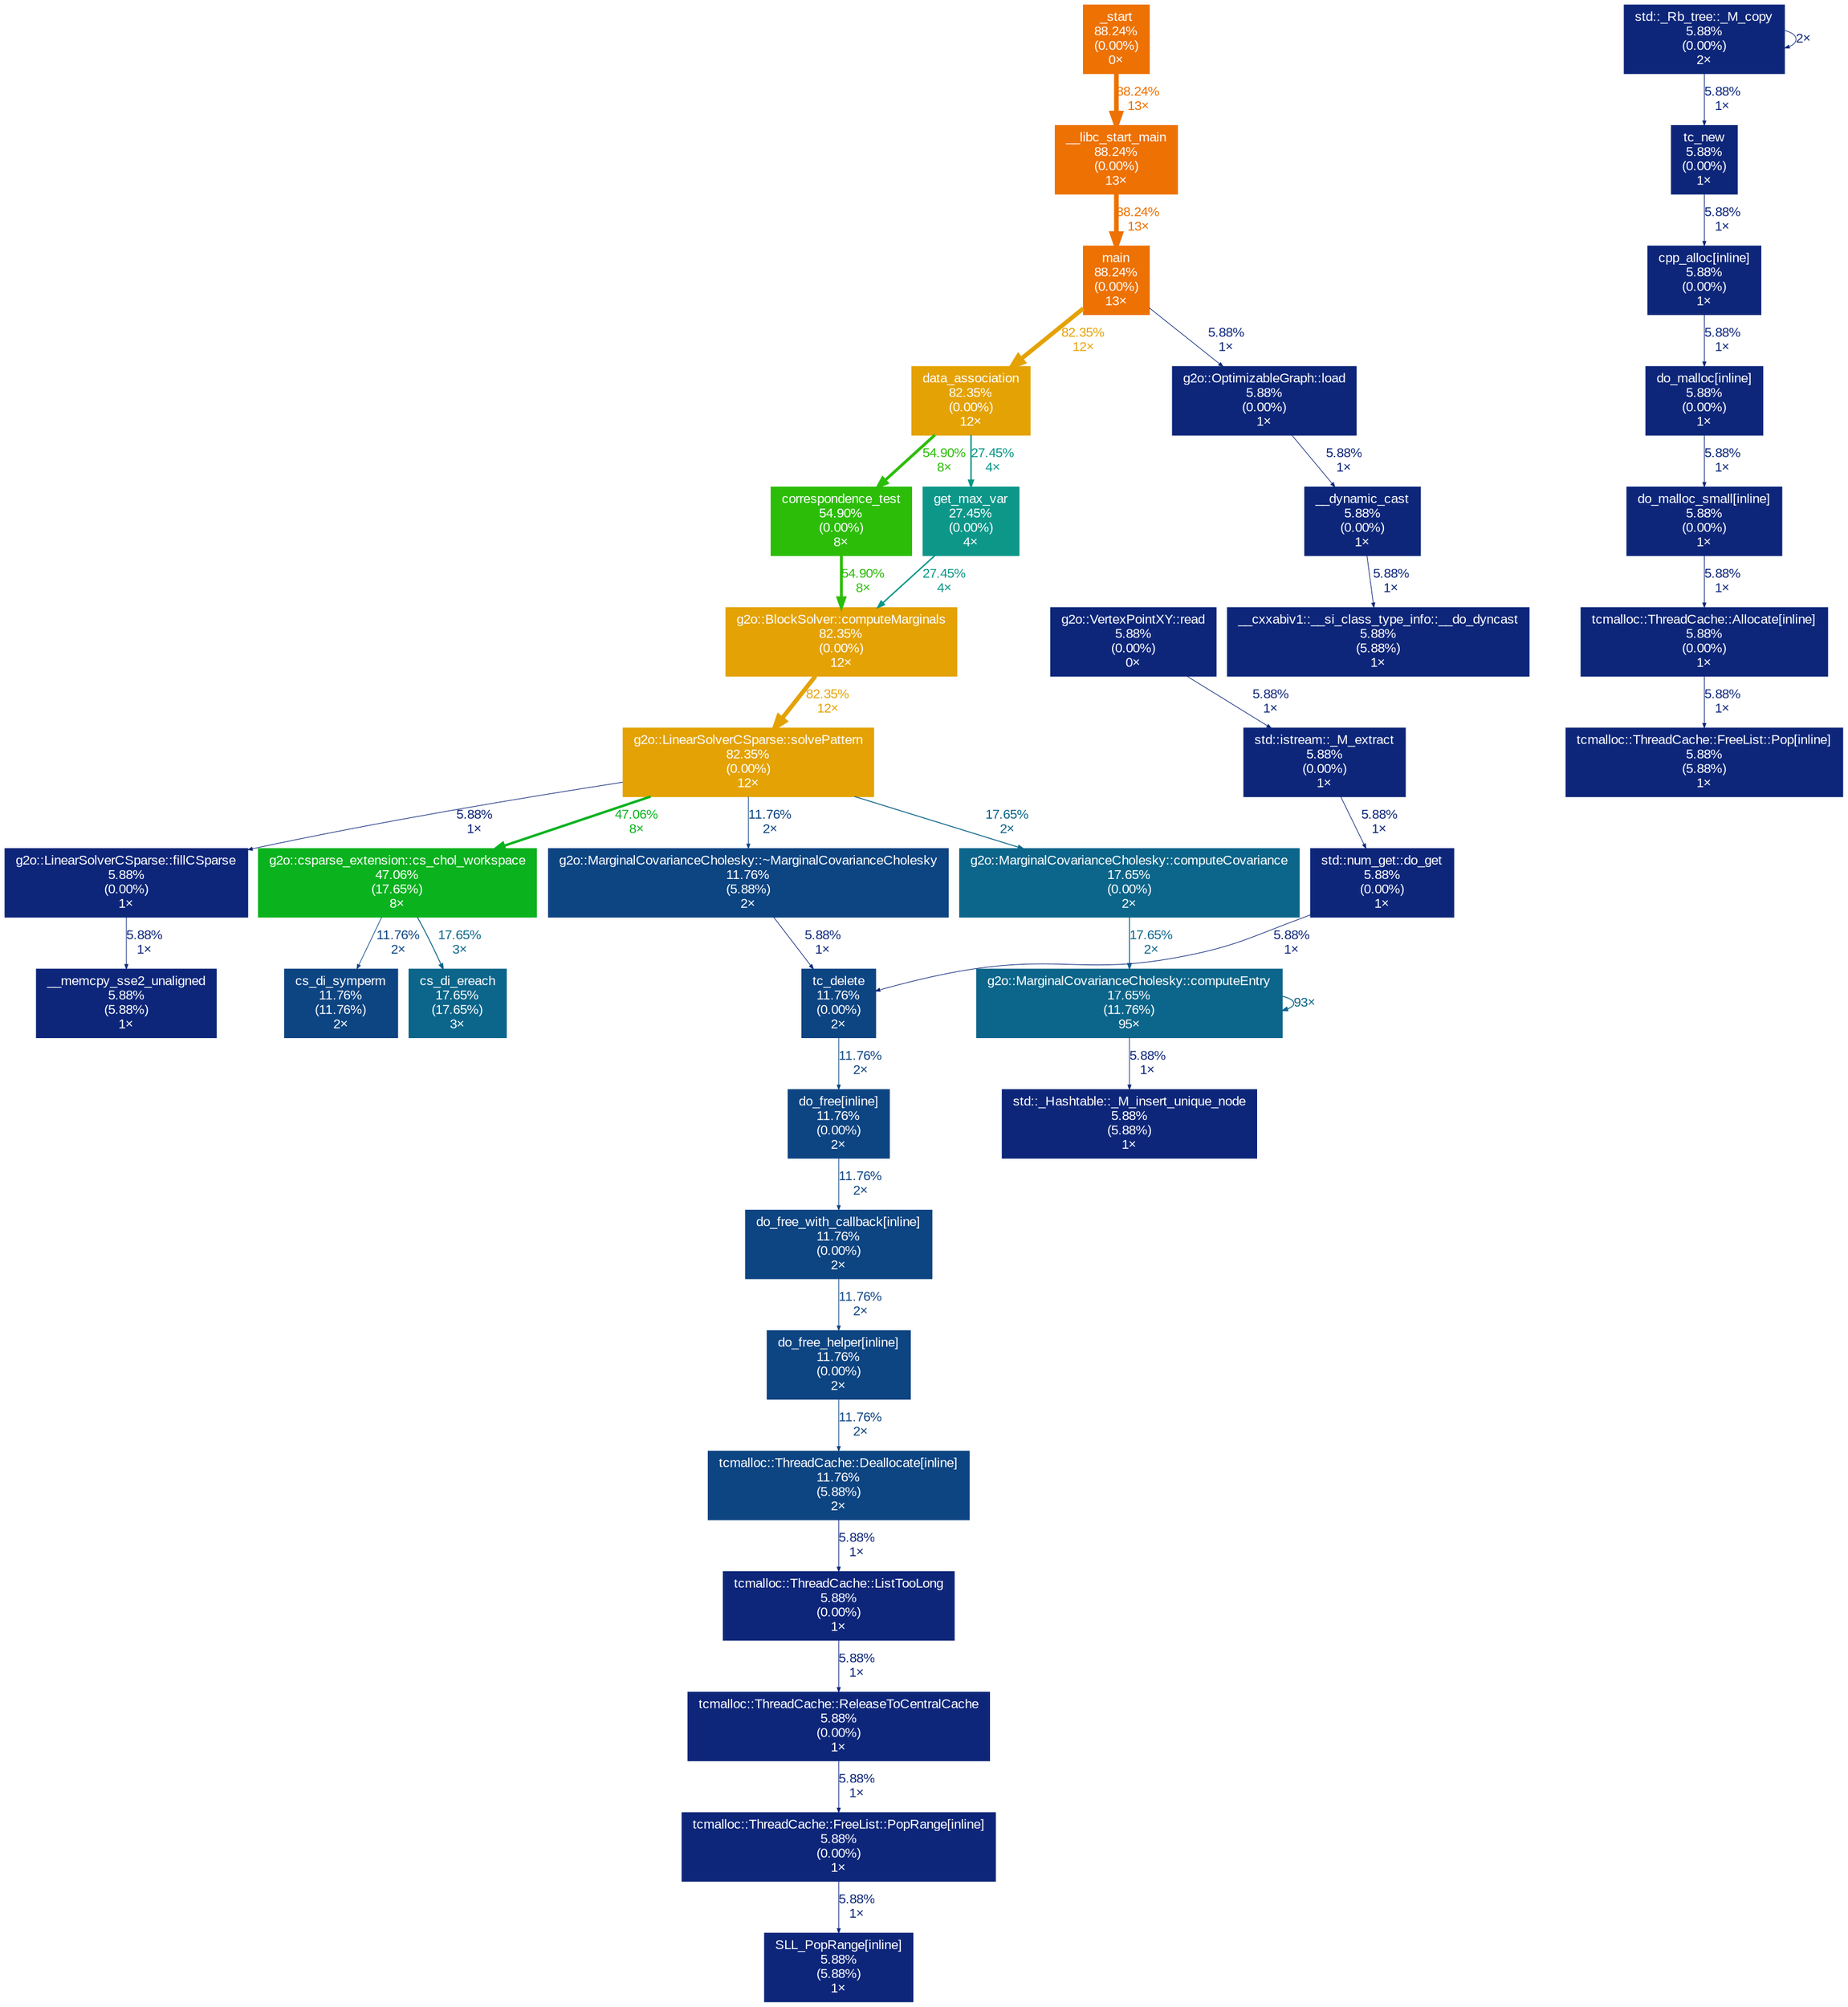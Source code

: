 digraph {
	graph [fontname=Arial, nodesep=0.125, ranksep=0.25];
	node [fontcolor=white, fontname=Arial, height=0, shape=box, style=filled, width=0];
	edge [fontname=Arial];
	"SLL_PopRange[inline]" [color="#0d267a", fontcolor="#ffffff", fontsize="10.00", label="SLL_PopRange[inline]\n5.88%\n(5.88%)\n1×"];
	"__cxxabiv1::__si_class_type_info::__do_dyncast" [color="#0d267a", fontcolor="#ffffff", fontsize="10.00", label="__cxxabiv1::__si_class_type_info::__do_dyncast\n5.88%\n(5.88%)\n1×"];
	"__dynamic_cast" [color="#0d267a", fontcolor="#ffffff", fontsize="10.00", label="__dynamic_cast\n5.88%\n(0.00%)\n1×"];
	"__dynamic_cast" -> "__cxxabiv1::__si_class_type_info::__do_dyncast" [arrowsize="0.35", color="#0d267a", fontcolor="#0d267a", fontsize="10.00", label="5.88%\n1×", labeldistance="0.50", penwidth="0.50"];
	"__libc_start_main" [color="#ed7103", fontcolor="#ffffff", fontsize="10.00", label="__libc_start_main\n88.24%\n(0.00%)\n13×"];
	"__libc_start_main" -> main [arrowsize="0.94", color="#ed7103", fontcolor="#ed7103", fontsize="10.00", label="88.24%\n13×", labeldistance="3.53", penwidth="3.53"];
	"__memcpy_sse2_unaligned" [color="#0d267a", fontcolor="#ffffff", fontsize="10.00", label="__memcpy_sse2_unaligned\n5.88%\n(5.88%)\n1×"];
	"_start" [color="#ed7103", fontcolor="#ffffff", fontsize="10.00", label="_start\n88.24%\n(0.00%)\n0×"];
	"_start" -> "__libc_start_main" [arrowsize="0.94", color="#ed7103", fontcolor="#ed7103", fontsize="10.00", label="88.24%\n13×", labeldistance="3.53", penwidth="3.53"];
	"correspondence_test" [color="#2cbd09", fontcolor="#ffffff", fontsize="10.00", label="correspondence_test\n54.90%\n(0.00%)\n8×"];
	"correspondence_test" -> "g2o::BlockSolver::computeMarginals" [arrowsize="0.74", color="#2cbd09", fontcolor="#2cbd09", fontsize="10.00", label="54.90%\n8×", labeldistance="2.20", penwidth="2.20"];
	"cpp_alloc[inline]" [color="#0d267a", fontcolor="#ffffff", fontsize="10.00", label="cpp_alloc[inline]\n5.88%\n(0.00%)\n1×"];
	"cpp_alloc[inline]" -> "do_malloc[inline]" [arrowsize="0.35", color="#0d267a", fontcolor="#0d267a", fontsize="10.00", label="5.88%\n1×", labeldistance="0.50", penwidth="0.50"];
	"cs_di_ereach" [color="#0c658a", fontcolor="#ffffff", fontsize="10.00", label="cs_di_ereach\n17.65%\n(17.65%)\n3×"];
	"cs_di_symperm" [color="#0d4482", fontcolor="#ffffff", fontsize="10.00", label="cs_di_symperm\n11.76%\n(11.76%)\n2×"];
	"data_association" [color="#e4a204", fontcolor="#ffffff", fontsize="10.00", label="data_association\n82.35%\n(0.00%)\n12×"];
	"data_association" -> "correspondence_test" [arrowsize="0.74", color="#2cbd09", fontcolor="#2cbd09", fontsize="10.00", label="54.90%\n8×", labeldistance="2.20", penwidth="2.20"];
	"data_association" -> "get_max_var" [arrowsize="0.52", color="#0c9789", fontcolor="#0c9789", fontsize="10.00", label="27.45%\n4×", labeldistance="1.10", penwidth="1.10"];
	"do_free[inline]" [color="#0d4482", fontcolor="#ffffff", fontsize="10.00", label="do_free[inline]\n11.76%\n(0.00%)\n2×"];
	"do_free[inline]" -> "do_free_with_callback[inline]" [arrowsize="0.35", color="#0d4482", fontcolor="#0d4482", fontsize="10.00", label="11.76%\n2×", labeldistance="0.50", penwidth="0.50"];
	"do_free_helper[inline]" [color="#0d4482", fontcolor="#ffffff", fontsize="10.00", label="do_free_helper[inline]\n11.76%\n(0.00%)\n2×"];
	"do_free_helper[inline]" -> "tcmalloc::ThreadCache::Deallocate[inline]" [arrowsize="0.35", color="#0d4482", fontcolor="#0d4482", fontsize="10.00", label="11.76%\n2×", labeldistance="0.50", penwidth="0.50"];
	"do_free_with_callback[inline]" [color="#0d4482", fontcolor="#ffffff", fontsize="10.00", label="do_free_with_callback[inline]\n11.76%\n(0.00%)\n2×"];
	"do_free_with_callback[inline]" -> "do_free_helper[inline]" [arrowsize="0.35", color="#0d4482", fontcolor="#0d4482", fontsize="10.00", label="11.76%\n2×", labeldistance="0.50", penwidth="0.50"];
	"do_malloc[inline]" [color="#0d267a", fontcolor="#ffffff", fontsize="10.00", label="do_malloc[inline]\n5.88%\n(0.00%)\n1×"];
	"do_malloc[inline]" -> "do_malloc_small[inline]" [arrowsize="0.35", color="#0d267a", fontcolor="#0d267a", fontsize="10.00", label="5.88%\n1×", labeldistance="0.50", penwidth="0.50"];
	"do_malloc_small[inline]" [color="#0d267a", fontcolor="#ffffff", fontsize="10.00", label="do_malloc_small[inline]\n5.88%\n(0.00%)\n1×"];
	"do_malloc_small[inline]" -> "tcmalloc::ThreadCache::Allocate[inline]" [arrowsize="0.35", color="#0d267a", fontcolor="#0d267a", fontsize="10.00", label="5.88%\n1×", labeldistance="0.50", penwidth="0.50"];
	"g2o::BlockSolver::computeMarginals" [color="#e4a204", fontcolor="#ffffff", fontsize="10.00", label="g2o::BlockSolver::computeMarginals\n82.35%\n(0.00%)\n12×"];
	"g2o::BlockSolver::computeMarginals" -> "g2o::LinearSolverCSparse::solvePattern" [arrowsize="0.91", color="#e4a204", fontcolor="#e4a204", fontsize="10.00", label="82.35%\n12×", labeldistance="3.29", penwidth="3.29"];
	"g2o::LinearSolverCSparse::fillCSparse" [color="#0d267a", fontcolor="#ffffff", fontsize="10.00", label="g2o::LinearSolverCSparse::fillCSparse\n5.88%\n(0.00%)\n1×"];
	"g2o::LinearSolverCSparse::fillCSparse" -> "__memcpy_sse2_unaligned" [arrowsize="0.35", color="#0d267a", fontcolor="#0d267a", fontsize="10.00", label="5.88%\n1×", labeldistance="0.50", penwidth="0.50"];
	"g2o::LinearSolverCSparse::solvePattern" [color="#e4a204", fontcolor="#ffffff", fontsize="10.00", label="g2o::LinearSolverCSparse::solvePattern\n82.35%\n(0.00%)\n12×"];
	"g2o::LinearSolverCSparse::solvePattern" -> "g2o::LinearSolverCSparse::fillCSparse" [arrowsize="0.35", color="#0d267a", fontcolor="#0d267a", fontsize="10.00", label="5.88%\n1×", labeldistance="0.50", penwidth="0.50"];
	"g2o::LinearSolverCSparse::solvePattern" -> "g2o::MarginalCovarianceCholesky::computeCovariance" [arrowsize="0.42", color="#0c658a", fontcolor="#0c658a", fontsize="10.00", label="17.65%\n2×", labeldistance="0.71", penwidth="0.71"];
	"g2o::LinearSolverCSparse::solvePattern" -> "g2o::MarginalCovarianceCholesky::~MarginalCovarianceCholesky" [arrowsize="0.35", color="#0d4482", fontcolor="#0d4482", fontsize="10.00", label="11.76%\n2×", labeldistance="0.50", penwidth="0.50"];
	"g2o::LinearSolverCSparse::solvePattern" -> "g2o::csparse_extension::cs_chol_workspace" [arrowsize="0.69", color="#0ab21e", fontcolor="#0ab21e", fontsize="10.00", label="47.06%\n8×", labeldistance="1.88", penwidth="1.88"];
	"g2o::MarginalCovarianceCholesky::computeCovariance" [color="#0c658a", fontcolor="#ffffff", fontsize="10.00", label="g2o::MarginalCovarianceCholesky::computeCovariance\n17.65%\n(0.00%)\n2×"];
	"g2o::MarginalCovarianceCholesky::computeCovariance" -> "g2o::MarginalCovarianceCholesky::computeEntry" [arrowsize="0.42", color="#0c658a", fontcolor="#0c658a", fontsize="10.00", label="17.65%\n2×", labeldistance="0.71", penwidth="0.71"];
	"g2o::MarginalCovarianceCholesky::computeEntry" [color="#0c658a", fontcolor="#ffffff", fontsize="10.00", label="g2o::MarginalCovarianceCholesky::computeEntry\n17.65%\n(11.76%)\n95×"];
	"g2o::MarginalCovarianceCholesky::computeEntry" -> "g2o::MarginalCovarianceCholesky::computeEntry" [arrowsize="0.42", color="#0c658a", fontcolor="#0c658a", fontsize="10.00", label="93×", labeldistance="0.71", penwidth="0.71"];
	"g2o::MarginalCovarianceCholesky::computeEntry" -> "std::_Hashtable::_M_insert_unique_node" [arrowsize="0.35", color="#0d267a", fontcolor="#0d267a", fontsize="10.00", label="5.88%\n1×", labeldistance="0.50", penwidth="0.50"];
	"g2o::MarginalCovarianceCholesky::~MarginalCovarianceCholesky" [color="#0d4482", fontcolor="#ffffff", fontsize="10.00", label="g2o::MarginalCovarianceCholesky::~MarginalCovarianceCholesky\n11.76%\n(5.88%)\n2×"];
	"g2o::MarginalCovarianceCholesky::~MarginalCovarianceCholesky" -> "tc_delete" [arrowsize="0.35", color="#0d267a", fontcolor="#0d267a", fontsize="10.00", label="5.88%\n1×", labeldistance="0.50", penwidth="0.50"];
	"g2o::OptimizableGraph::load" [color="#0d267a", fontcolor="#ffffff", fontsize="10.00", label="g2o::OptimizableGraph::load\n5.88%\n(0.00%)\n1×"];
	"g2o::OptimizableGraph::load" -> "__dynamic_cast" [arrowsize="0.35", color="#0d267a", fontcolor="#0d267a", fontsize="10.00", label="5.88%\n1×", labeldistance="0.50", penwidth="0.50"];
	"g2o::VertexPointXY::read" [color="#0d267a", fontcolor="#ffffff", fontsize="10.00", label="g2o::VertexPointXY::read\n5.88%\n(0.00%)\n0×"];
	"g2o::VertexPointXY::read" -> "std::istream::_M_extract" [arrowsize="0.35", color="#0d267a", fontcolor="#0d267a", fontsize="10.00", label="5.88%\n1×", labeldistance="0.50", penwidth="0.50"];
	"g2o::csparse_extension::cs_chol_workspace" [color="#0ab21e", fontcolor="#ffffff", fontsize="10.00", label="g2o::csparse_extension::cs_chol_workspace\n47.06%\n(17.65%)\n8×"];
	"g2o::csparse_extension::cs_chol_workspace" -> "cs_di_ereach" [arrowsize="0.42", color="#0c658a", fontcolor="#0c658a", fontsize="10.00", label="17.65%\n3×", labeldistance="0.71", penwidth="0.71"];
	"g2o::csparse_extension::cs_chol_workspace" -> "cs_di_symperm" [arrowsize="0.35", color="#0d4482", fontcolor="#0d4482", fontsize="10.00", label="11.76%\n2×", labeldistance="0.50", penwidth="0.50"];
	"get_max_var" [color="#0c9789", fontcolor="#ffffff", fontsize="10.00", label="get_max_var\n27.45%\n(0.00%)\n4×"];
	"get_max_var" -> "g2o::BlockSolver::computeMarginals" [arrowsize="0.52", color="#0c9789", fontcolor="#0c9789", fontsize="10.00", label="27.45%\n4×", labeldistance="1.10", penwidth="1.10"];
	main [color="#ed7103", fontcolor="#ffffff", fontsize="10.00", label="main\n88.24%\n(0.00%)\n13×"];
	main -> "data_association" [arrowsize="0.91", color="#e4a204", fontcolor="#e4a204", fontsize="10.00", label="82.35%\n12×", labeldistance="3.29", penwidth="3.29"];
	main -> "g2o::OptimizableGraph::load" [arrowsize="0.35", color="#0d267a", fontcolor="#0d267a", fontsize="10.00", label="5.88%\n1×", labeldistance="0.50", penwidth="0.50"];
	"std::_Hashtable::_M_insert_unique_node" [color="#0d267a", fontcolor="#ffffff", fontsize="10.00", label="std::_Hashtable::_M_insert_unique_node\n5.88%\n(5.88%)\n1×"];
	"std::_Rb_tree::_M_copy" [color="#0d267a", fontcolor="#ffffff", fontsize="10.00", label="std::_Rb_tree::_M_copy\n5.88%\n(0.00%)\n2×"];
	"std::_Rb_tree::_M_copy" -> "std::_Rb_tree::_M_copy" [arrowsize="0.35", color="#0d267a", fontcolor="#0d267a", fontsize="10.00", label="2×", labeldistance="0.50", penwidth="0.50"];
	"std::_Rb_tree::_M_copy" -> "tc_new" [arrowsize="0.35", color="#0d267a", fontcolor="#0d267a", fontsize="10.00", label="5.88%\n1×", labeldistance="0.50", penwidth="0.50"];
	"std::istream::_M_extract" [color="#0d267a", fontcolor="#ffffff", fontsize="10.00", label="std::istream::_M_extract\n5.88%\n(0.00%)\n1×"];
	"std::istream::_M_extract" -> "std::num_get::do_get" [arrowsize="0.35", color="#0d267a", fontcolor="#0d267a", fontsize="10.00", label="5.88%\n1×", labeldistance="0.50", penwidth="0.50"];
	"std::num_get::do_get" [color="#0d267a", fontcolor="#ffffff", fontsize="10.00", label="std::num_get::do_get\n5.88%\n(0.00%)\n1×"];
	"std::num_get::do_get" -> "tc_delete" [arrowsize="0.35", color="#0d267a", fontcolor="#0d267a", fontsize="10.00", label="5.88%\n1×", labeldistance="0.50", penwidth="0.50"];
	"tc_delete" [color="#0d4482", fontcolor="#ffffff", fontsize="10.00", label="tc_delete\n11.76%\n(0.00%)\n2×"];
	"tc_delete" -> "do_free[inline]" [arrowsize="0.35", color="#0d4482", fontcolor="#0d4482", fontsize="10.00", label="11.76%\n2×", labeldistance="0.50", penwidth="0.50"];
	"tc_new" [color="#0d267a", fontcolor="#ffffff", fontsize="10.00", label="tc_new\n5.88%\n(0.00%)\n1×"];
	"tc_new" -> "cpp_alloc[inline]" [arrowsize="0.35", color="#0d267a", fontcolor="#0d267a", fontsize="10.00", label="5.88%\n1×", labeldistance="0.50", penwidth="0.50"];
	"tcmalloc::ThreadCache::Allocate[inline]" [color="#0d267a", fontcolor="#ffffff", fontsize="10.00", label="tcmalloc::ThreadCache::Allocate[inline]\n5.88%\n(0.00%)\n1×"];
	"tcmalloc::ThreadCache::Allocate[inline]" -> "tcmalloc::ThreadCache::FreeList::Pop[inline]" [arrowsize="0.35", color="#0d267a", fontcolor="#0d267a", fontsize="10.00", label="5.88%\n1×", labeldistance="0.50", penwidth="0.50"];
	"tcmalloc::ThreadCache::Deallocate[inline]" [color="#0d4482", fontcolor="#ffffff", fontsize="10.00", label="tcmalloc::ThreadCache::Deallocate[inline]\n11.76%\n(5.88%)\n2×"];
	"tcmalloc::ThreadCache::Deallocate[inline]" -> "tcmalloc::ThreadCache::ListTooLong" [arrowsize="0.35", color="#0d267a", fontcolor="#0d267a", fontsize="10.00", label="5.88%\n1×", labeldistance="0.50", penwidth="0.50"];
	"tcmalloc::ThreadCache::FreeList::PopRange[inline]" [color="#0d267a", fontcolor="#ffffff", fontsize="10.00", label="tcmalloc::ThreadCache::FreeList::PopRange[inline]\n5.88%\n(0.00%)\n1×"];
	"tcmalloc::ThreadCache::FreeList::PopRange[inline]" -> "SLL_PopRange[inline]" [arrowsize="0.35", color="#0d267a", fontcolor="#0d267a", fontsize="10.00", label="5.88%\n1×", labeldistance="0.50", penwidth="0.50"];
	"tcmalloc::ThreadCache::FreeList::Pop[inline]" [color="#0d267a", fontcolor="#ffffff", fontsize="10.00", label="tcmalloc::ThreadCache::FreeList::Pop[inline]\n5.88%\n(5.88%)\n1×"];
	"tcmalloc::ThreadCache::ListTooLong" [color="#0d267a", fontcolor="#ffffff", fontsize="10.00", label="tcmalloc::ThreadCache::ListTooLong\n5.88%\n(0.00%)\n1×"];
	"tcmalloc::ThreadCache::ListTooLong" -> "tcmalloc::ThreadCache::ReleaseToCentralCache" [arrowsize="0.35", color="#0d267a", fontcolor="#0d267a", fontsize="10.00", label="5.88%\n1×", labeldistance="0.50", penwidth="0.50"];
	"tcmalloc::ThreadCache::ReleaseToCentralCache" [color="#0d267a", fontcolor="#ffffff", fontsize="10.00", label="tcmalloc::ThreadCache::ReleaseToCentralCache\n5.88%\n(0.00%)\n1×"];
	"tcmalloc::ThreadCache::ReleaseToCentralCache" -> "tcmalloc::ThreadCache::FreeList::PopRange[inline]" [arrowsize="0.35", color="#0d267a", fontcolor="#0d267a", fontsize="10.00", label="5.88%\n1×", labeldistance="0.50", penwidth="0.50"];
}

